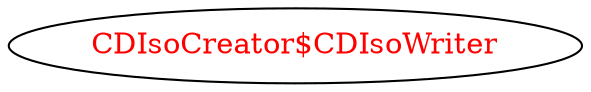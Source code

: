 digraph dependencyGraph {
 concentrate=true;
 ranksep="2.0";
 rankdir="LR"; 
 splines="ortho";
"CDIsoCreator$CDIsoWriter" [fontcolor="red"];
}